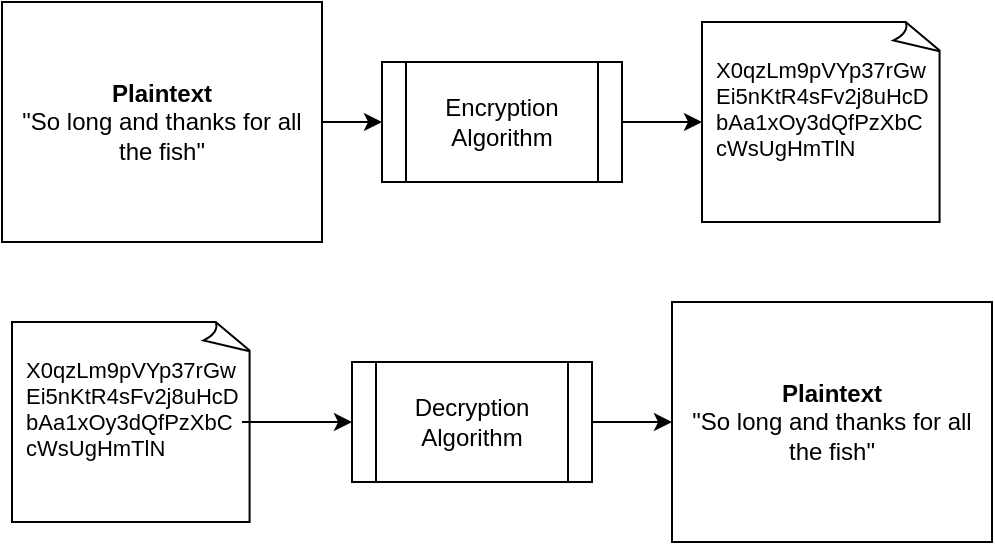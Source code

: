 <mxfile version="23.1.7" type="github">
  <diagram name="Page-1" id="mRl5SFBmupMggBBjViOR">
    <mxGraphModel dx="1191" dy="740" grid="1" gridSize="10" guides="1" tooltips="1" connect="1" arrows="1" fold="1" page="1" pageScale="1" pageWidth="827" pageHeight="1169" math="0" shadow="0">
      <root>
        <mxCell id="0" />
        <mxCell id="1" parent="0" />
        <mxCell id="i2IYAy05DPJXoX5pNalG-2" value="" style="whiteSpace=wrap;html=1;shape=mxgraph.basic.document" parent="1" vertex="1">
          <mxGeometry x="430" y="80" width="120" height="100" as="geometry" />
        </mxCell>
        <mxCell id="i2IYAy05DPJXoX5pNalG-8" value="" style="edgeStyle=orthogonalEdgeStyle;rounded=0;orthogonalLoop=1;jettySize=auto;html=1;" parent="1" source="i2IYAy05DPJXoX5pNalG-3" target="i2IYAy05DPJXoX5pNalG-2" edge="1">
          <mxGeometry relative="1" as="geometry" />
        </mxCell>
        <mxCell id="i2IYAy05DPJXoX5pNalG-3" value="Encryption Algorithm" style="shape=process;whiteSpace=wrap;html=1;backgroundOutline=1;" parent="1" vertex="1">
          <mxGeometry x="270" y="100" width="120" height="60" as="geometry" />
        </mxCell>
        <mxCell id="i2IYAy05DPJXoX5pNalG-5" style="edgeStyle=orthogonalEdgeStyle;rounded=0;orthogonalLoop=1;jettySize=auto;html=1;entryX=0;entryY=0.5;entryDx=0;entryDy=0;" parent="1" source="i2IYAy05DPJXoX5pNalG-4" target="i2IYAy05DPJXoX5pNalG-3" edge="1">
          <mxGeometry relative="1" as="geometry" />
        </mxCell>
        <mxCell id="i2IYAy05DPJXoX5pNalG-4" value="&lt;b&gt;Plaintext&lt;br&gt;&lt;/b&gt;&quot;So long and thanks for all the fish&quot;&lt;br&gt;" style="rounded=0;whiteSpace=wrap;html=1;" parent="1" vertex="1">
          <mxGeometry x="80" y="70" width="160" height="120" as="geometry" />
        </mxCell>
        <mxCell id="i2IYAy05DPJXoX5pNalG-9" value="&lt;div style=&quot;font-size: 11px;&quot;&gt;&lt;font style=&quot;font-size: 11px;&quot;&gt;X0qzLm9pVYp37rGw&lt;br&gt;&lt;/font&gt;&lt;div style=&quot;&quot;&gt;&lt;font style=&quot;font-size: 11px;&quot;&gt;Ei5nKtR4sFv2j8uHcD&lt;br&gt;bAa1xOy3dQfPzXbC&lt;br&gt;cWsUgHmTlN&lt;/font&gt;&lt;/div&gt;&lt;/div&gt;&lt;div style=&quot;font-size: 11px;&quot;&gt;&lt;br&gt;&lt;/div&gt;" style="text;html=1;strokeColor=none;fillColor=none;align=left;verticalAlign=middle;whiteSpace=wrap;rounded=0;treeFolding=0;autosize=1;backgroundOutline=1;labelBackgroundColor=default;labelBorderColor=none;" parent="1" vertex="1">
          <mxGeometry x="435" y="90" width="110" height="80" as="geometry" />
        </mxCell>
        <mxCell id="i2IYAy05DPJXoX5pNalG-19" value="" style="edgeStyle=orthogonalEdgeStyle;rounded=0;orthogonalLoop=1;jettySize=auto;html=1;" parent="1" source="i2IYAy05DPJXoX5pNalG-13" target="i2IYAy05DPJXoX5pNalG-15" edge="1">
          <mxGeometry relative="1" as="geometry" />
        </mxCell>
        <mxCell id="i2IYAy05DPJXoX5pNalG-13" value="Decryption&lt;br&gt;Algorithm" style="shape=process;whiteSpace=wrap;html=1;backgroundOutline=1;" parent="1" vertex="1">
          <mxGeometry x="255" y="250" width="120" height="60" as="geometry" />
        </mxCell>
        <mxCell id="i2IYAy05DPJXoX5pNalG-15" value="&lt;b&gt;Plaintext&lt;br&gt;&lt;/b&gt;&quot;So long and thanks for all the fish&quot;&lt;br&gt;" style="rounded=0;whiteSpace=wrap;html=1;" parent="1" vertex="1">
          <mxGeometry x="415" y="220" width="160" height="120" as="geometry" />
        </mxCell>
        <mxCell id="i2IYAy05DPJXoX5pNalG-17" value="" style="group;expand=1;movable=1;" parent="1" vertex="1" connectable="0">
          <mxGeometry x="85" y="230" width="155" height="100" as="geometry" />
        </mxCell>
        <mxCell id="i2IYAy05DPJXoX5pNalG-11" value="" style="whiteSpace=wrap;html=1;shape=mxgraph.basic.document" parent="i2IYAy05DPJXoX5pNalG-17" vertex="1">
          <mxGeometry width="120" height="100" as="geometry" />
        </mxCell>
        <mxCell id="i2IYAy05DPJXoX5pNalG-16" value="&lt;div style=&quot;font-size: 11px;&quot;&gt;&lt;font style=&quot;font-size: 11px;&quot;&gt;X0qzLm9pVYp37rGw&lt;br&gt;&lt;/font&gt;&lt;div style=&quot;&quot;&gt;&lt;font style=&quot;font-size: 11px;&quot;&gt;Ei5nKtR4sFv2j8uHcD&lt;br&gt;bAa1xOy3dQfPzXbC&lt;br&gt;cWsUgHmTlN&lt;/font&gt;&lt;/div&gt;&lt;/div&gt;&lt;div style=&quot;font-size: 11px;&quot;&gt;&lt;br&gt;&lt;/div&gt;" style="text;html=1;strokeColor=none;fillColor=none;align=left;verticalAlign=middle;whiteSpace=wrap;rounded=0;treeFolding=0;autosize=1;backgroundOutline=1;labelBackgroundColor=default;labelBorderColor=none;container=1;" parent="i2IYAy05DPJXoX5pNalG-17" vertex="1">
          <mxGeometry x="5" y="10" width="110" height="80" as="geometry">
            <mxRectangle x="5" y="10" width="150" height="80" as="alternateBounds" />
          </mxGeometry>
        </mxCell>
        <mxCell id="i2IYAy05DPJXoX5pNalG-18" value="" style="edgeStyle=orthogonalEdgeStyle;rounded=0;orthogonalLoop=1;jettySize=auto;html=1;" parent="1" source="i2IYAy05DPJXoX5pNalG-16" target="i2IYAy05DPJXoX5pNalG-13" edge="1">
          <mxGeometry relative="1" as="geometry" />
        </mxCell>
      </root>
    </mxGraphModel>
  </diagram>
</mxfile>
